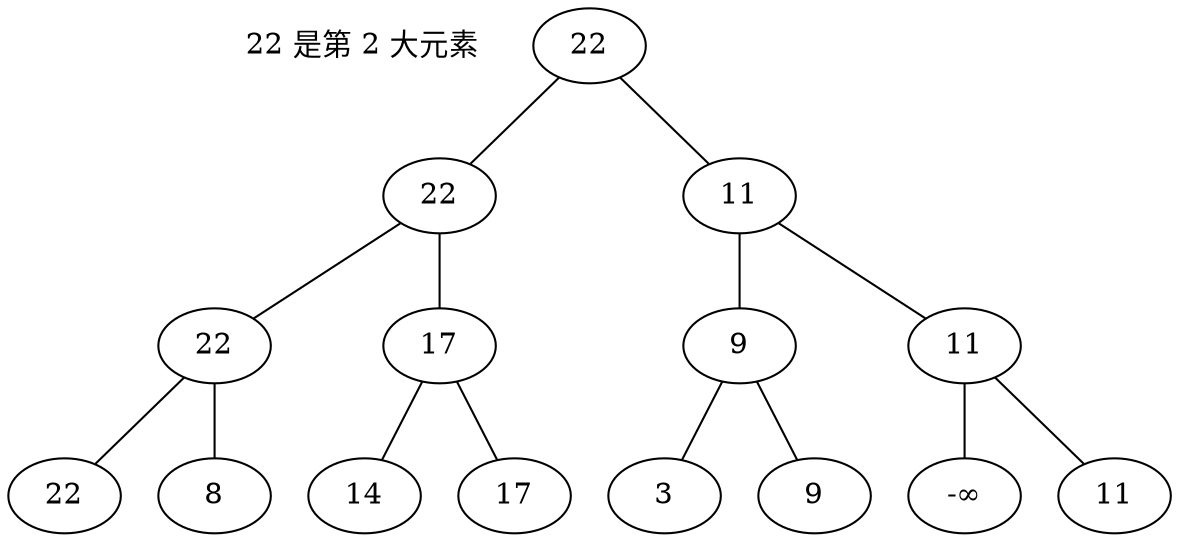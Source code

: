 graph action {
    // node [shape = circle];
	epoll [shape = plaintext, label = "22 是第 2 大元素"]
    node_11[label = "22"]
    node_21[label = "22"]
    node_22[label = "11"]
    node_31[label = "22"]
    node_32[label = "17"]
    node_33[label = "9"]
    node_34[label = "11"]
    node_41[label = "22"]
    node_42[label = "8"]
    node_43[label = "14"]
    node_44[label = "17"]
    node_45[label = "3"]
    node_46[label = "9"]
    node_47[label = "-∞"]
    node_48[label = "11"]

    node_11 -- node_21
    node_11 -- node_22

    node_21 -- node_31
    node_21 -- node_32
    node_22 -- node_33
    node_22 -- node_34

    node_31 -- node_41
    node_31 -- node_42
    node_32 -- node_43
    node_32 -- node_44
    node_33 -- node_45
    node_33 -- node_46
    node_34 -- node_47
    node_34 -- node_48
}